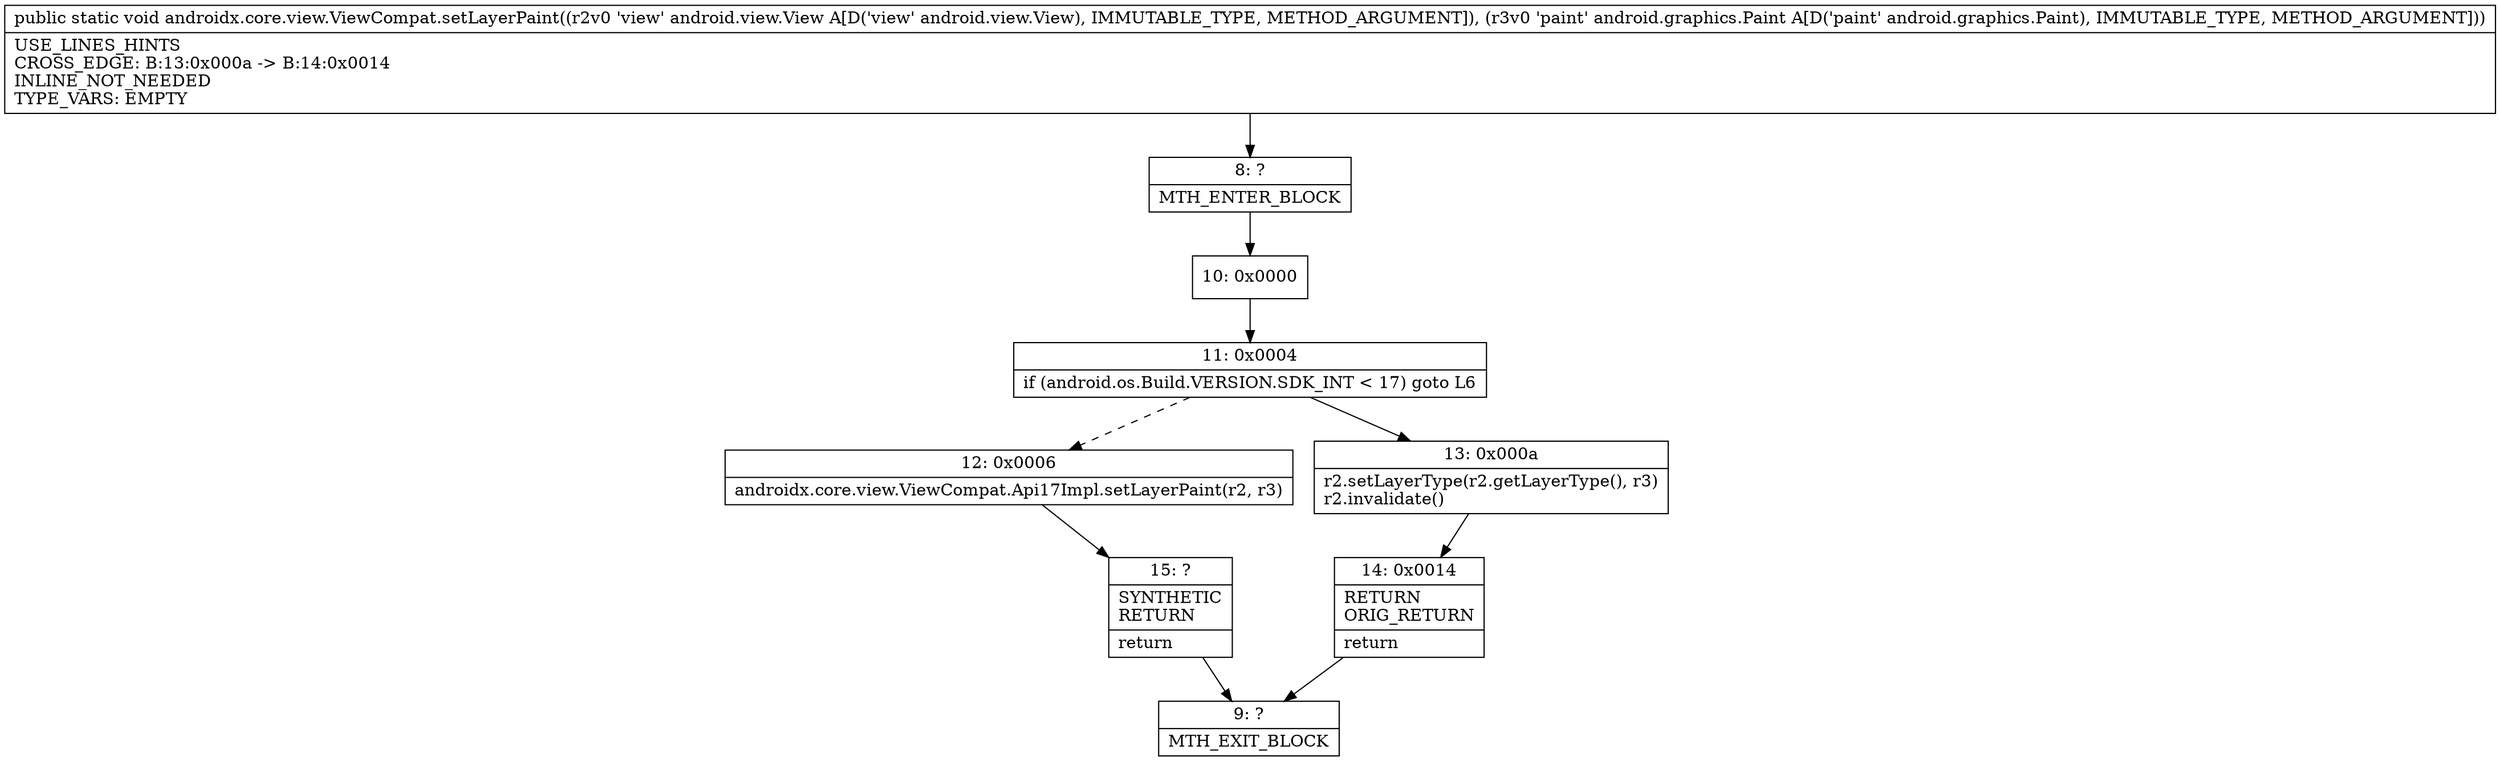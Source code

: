 digraph "CFG forandroidx.core.view.ViewCompat.setLayerPaint(Landroid\/view\/View;Landroid\/graphics\/Paint;)V" {
Node_8 [shape=record,label="{8\:\ ?|MTH_ENTER_BLOCK\l}"];
Node_10 [shape=record,label="{10\:\ 0x0000}"];
Node_11 [shape=record,label="{11\:\ 0x0004|if (android.os.Build.VERSION.SDK_INT \< 17) goto L6\l}"];
Node_12 [shape=record,label="{12\:\ 0x0006|androidx.core.view.ViewCompat.Api17Impl.setLayerPaint(r2, r3)\l}"];
Node_15 [shape=record,label="{15\:\ ?|SYNTHETIC\lRETURN\l|return\l}"];
Node_9 [shape=record,label="{9\:\ ?|MTH_EXIT_BLOCK\l}"];
Node_13 [shape=record,label="{13\:\ 0x000a|r2.setLayerType(r2.getLayerType(), r3)\lr2.invalidate()\l}"];
Node_14 [shape=record,label="{14\:\ 0x0014|RETURN\lORIG_RETURN\l|return\l}"];
MethodNode[shape=record,label="{public static void androidx.core.view.ViewCompat.setLayerPaint((r2v0 'view' android.view.View A[D('view' android.view.View), IMMUTABLE_TYPE, METHOD_ARGUMENT]), (r3v0 'paint' android.graphics.Paint A[D('paint' android.graphics.Paint), IMMUTABLE_TYPE, METHOD_ARGUMENT]))  | USE_LINES_HINTS\lCROSS_EDGE: B:13:0x000a \-\> B:14:0x0014\lINLINE_NOT_NEEDED\lTYPE_VARS: EMPTY\l}"];
MethodNode -> Node_8;Node_8 -> Node_10;
Node_10 -> Node_11;
Node_11 -> Node_12[style=dashed];
Node_11 -> Node_13;
Node_12 -> Node_15;
Node_15 -> Node_9;
Node_13 -> Node_14;
Node_14 -> Node_9;
}

